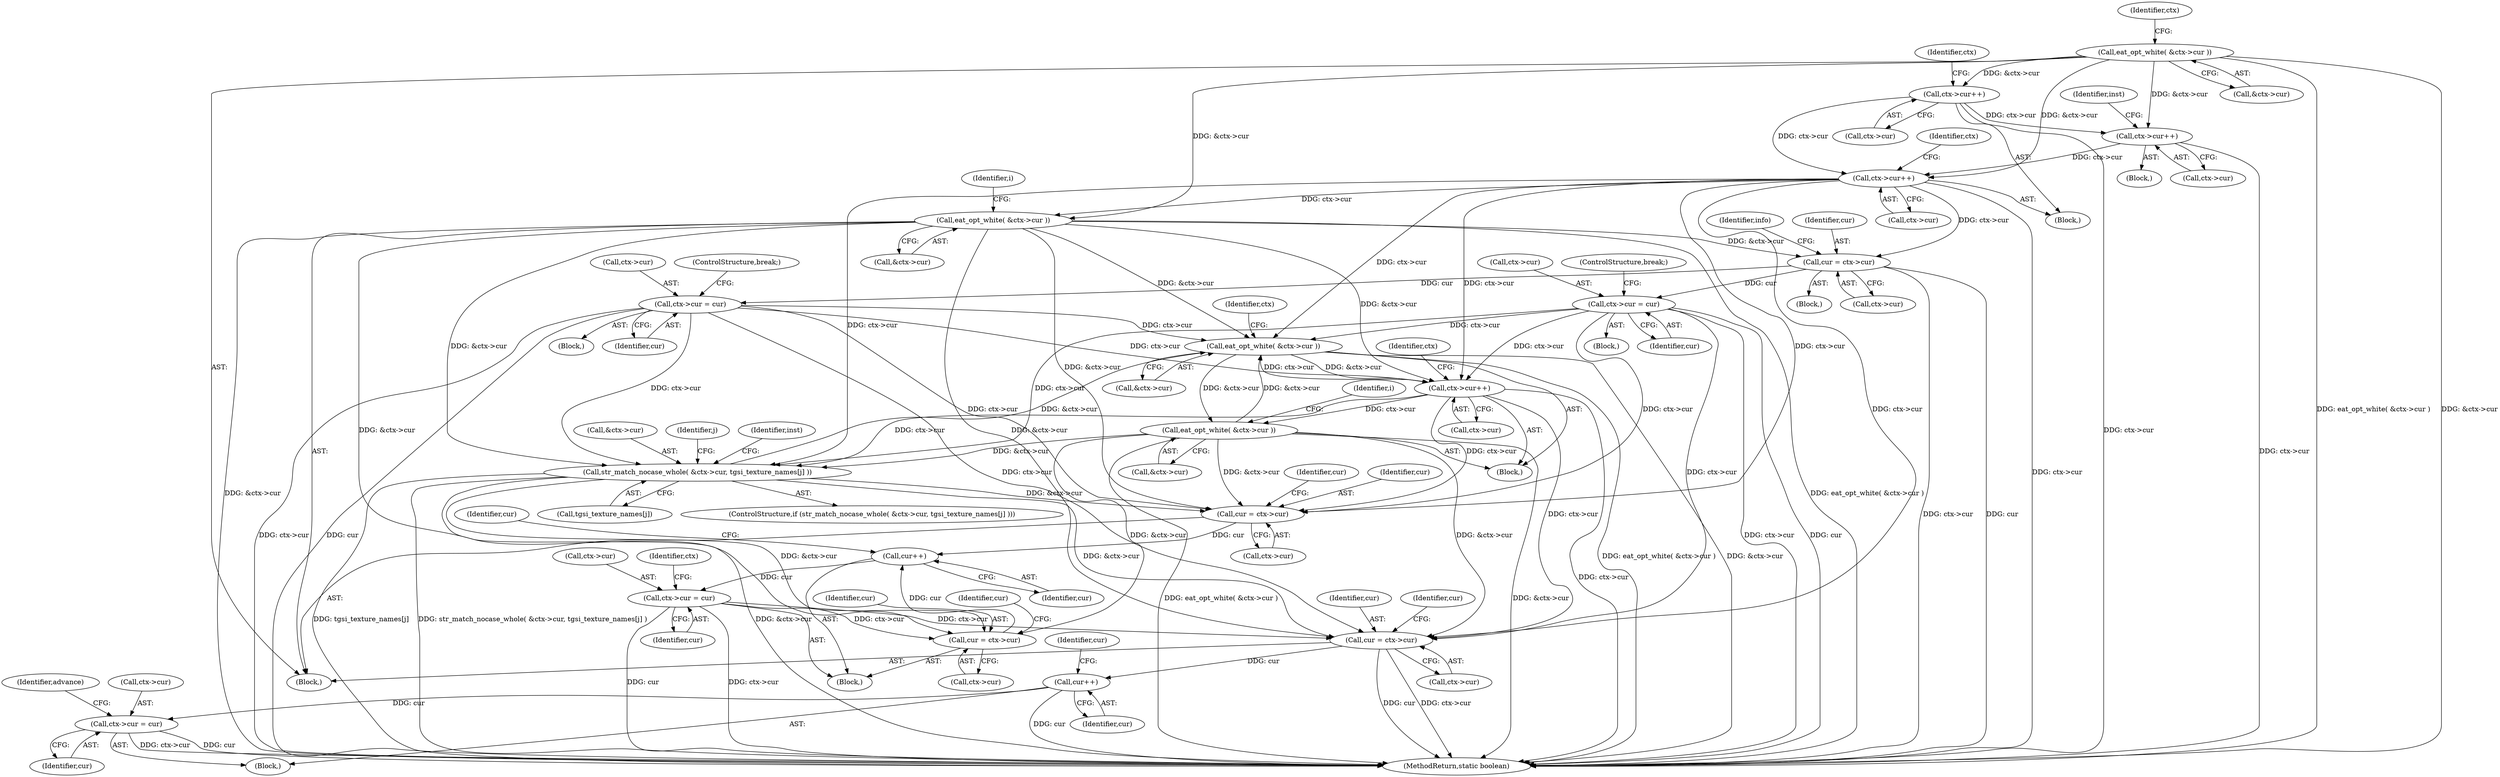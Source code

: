 digraph "0_virglrenderer_e534b51ca3c3cd25f3990589932a9ed711c59b27@pointer" {
"1002382" [label="(Call,cur = ctx->cur)"];
"1002363" [label="(Call,ctx->cur++)"];
"1002246" [label="(Call,eat_opt_white( &ctx->cur ))"];
"1002270" [label="(Call,ctx->cur++)"];
"1002282" [label="(Call,ctx->cur++)"];
"1002367" [label="(Call,eat_opt_white( &ctx->cur ))"];
"1002414" [label="(Call,ctx->cur = cur)"];
"1002533" [label="(Call,eat_opt_white( &ctx->cur ))"];
"1002551" [label="(Call,ctx->cur++)"];
"1002555" [label="(Call,eat_opt_white( &ctx->cur ))"];
"1002621" [label="(Call,str_match_nocase_whole( &ctx->cur, tgsi_texture_names[j] ))"];
"1002655" [label="(Call,cur = ctx->cur)"];
"1002680" [label="(Call,cur++)"];
"1002685" [label="(Call,ctx->cur = cur)"];
"1002702" [label="(Call,cur = ctx->cur)"];
"1002717" [label="(Call,cur = ctx->cur)"];
"1002736" [label="(Call,cur++)"];
"1002768" [label="(Call,ctx->cur = cur)"];
"1002431" [label="(Call,ctx->cur = cur)"];
"1002533" [label="(Call,eat_opt_white( &ctx->cur ))"];
"1002693" [label="(Identifier,ctx)"];
"1002655" [label="(Call,cur = ctx->cur)"];
"1002719" [label="(Call,ctx->cur)"];
"1002740" [label="(Identifier,cur)"];
"1002737" [label="(Identifier,cur)"];
"1002419" [label="(ControlStructure,break;)"];
"1002542" [label="(Identifier,ctx)"];
"1002703" [label="(Identifier,cur)"];
"1002432" [label="(Call,ctx->cur)"];
"1002363" [label="(Call,ctx->cur++)"];
"1002281" [label="(Block,)"];
"1002689" [label="(Identifier,cur)"];
"1002768" [label="(Call,ctx->cur = cur)"];
"1002436" [label="(ControlStructure,break;)"];
"1002367" [label="(Call,eat_opt_white( &ctx->cur ))"];
"1002622" [label="(Call,&ctx->cur)"];
"1002702" [label="(Call,cur = ctx->cur)"];
"1002626" [label="(Call,tgsi_texture_names[j])"];
"1002552" [label="(Call,ctx->cur)"];
"1002246" [label="(Call,eat_opt_white( &ctx->cur ))"];
"1002289" [label="(Identifier,inst)"];
"1002657" [label="(Call,ctx->cur)"];
"1002684" [label="(Identifier,cur)"];
"1002686" [label="(Call,ctx->cur)"];
"1002772" [label="(Identifier,cur)"];
"1002618" [label="(Identifier,j)"];
"1002769" [label="(Call,ctx->cur)"];
"1002532" [label="(Block,)"];
"1002282" [label="(Call,ctx->cur++)"];
"1002430" [label="(Block,)"];
"1002414" [label="(Call,ctx->cur = cur)"];
"1002717" [label="(Call,cur = ctx->cur)"];
"1002374" [label="(Identifier,i)"];
"1002382" [label="(Call,cur = ctx->cur)"];
"1002415" [label="(Call,ctx->cur)"];
"1002704" [label="(Call,ctx->cur)"];
"1002270" [label="(Call,ctx->cur++)"];
"1002370" [label="(Identifier,ctx)"];
"1002718" [label="(Identifier,cur)"];
"1002662" [label="(Identifier,cur)"];
"1002233" [label="(Block,)"];
"1002685" [label="(Call,ctx->cur = cur)"];
"1002724" [label="(Identifier,cur)"];
"1002255" [label="(Identifier,ctx)"];
"1002620" [label="(ControlStructure,if (str_match_nocase_whole( &ctx->cur, tgsi_texture_names[j] )))"];
"1002633" [label="(Identifier,inst)"];
"1002681" [label="(Identifier,cur)"];
"1002774" [label="(Identifier,advance)"];
"1002679" [label="(Block,)"];
"1002431" [label="(Call,ctx->cur = cur)"];
"1004167" [label="(MethodReturn,static boolean)"];
"1002621" [label="(Call,str_match_nocase_whole( &ctx->cur, tgsi_texture_names[j] ))"];
"1002709" [label="(Identifier,cur)"];
"1002551" [label="(Call,ctx->cur++)"];
"1002258" [label="(Block,)"];
"1002656" [label="(Identifier,cur)"];
"1002558" [label="(Identifier,ctx)"];
"1002247" [label="(Call,&ctx->cur)"];
"1002680" [label="(Call,cur++)"];
"1002736" [label="(Call,cur++)"];
"1002435" [label="(Identifier,cur)"];
"1002383" [label="(Identifier,cur)"];
"1002364" [label="(Call,ctx->cur)"];
"1002381" [label="(Block,)"];
"1002388" [label="(Identifier,info)"];
"1002734" [label="(Block,)"];
"1002562" [label="(Identifier,i)"];
"1002418" [label="(Identifier,cur)"];
"1002556" [label="(Call,&ctx->cur)"];
"1002278" [label="(Identifier,ctx)"];
"1002368" [label="(Call,&ctx->cur)"];
"1002283" [label="(Call,ctx->cur)"];
"1002413" [label="(Block,)"];
"1002384" [label="(Call,ctx->cur)"];
"1002555" [label="(Call,eat_opt_white( &ctx->cur ))"];
"1002534" [label="(Call,&ctx->cur)"];
"1002271" [label="(Call,ctx->cur)"];
"1002382" -> "1002381"  [label="AST: "];
"1002382" -> "1002384"  [label="CFG: "];
"1002383" -> "1002382"  [label="AST: "];
"1002384" -> "1002382"  [label="AST: "];
"1002388" -> "1002382"  [label="CFG: "];
"1002382" -> "1004167"  [label="DDG: cur"];
"1002382" -> "1004167"  [label="DDG: ctx->cur"];
"1002363" -> "1002382"  [label="DDG: ctx->cur"];
"1002367" -> "1002382"  [label="DDG: &ctx->cur"];
"1002382" -> "1002414"  [label="DDG: cur"];
"1002382" -> "1002431"  [label="DDG: cur"];
"1002363" -> "1002258"  [label="AST: "];
"1002363" -> "1002364"  [label="CFG: "];
"1002364" -> "1002363"  [label="AST: "];
"1002370" -> "1002363"  [label="CFG: "];
"1002363" -> "1004167"  [label="DDG: ctx->cur"];
"1002246" -> "1002363"  [label="DDG: &ctx->cur"];
"1002270" -> "1002363"  [label="DDG: ctx->cur"];
"1002282" -> "1002363"  [label="DDG: ctx->cur"];
"1002363" -> "1002367"  [label="DDG: ctx->cur"];
"1002363" -> "1002533"  [label="DDG: ctx->cur"];
"1002363" -> "1002551"  [label="DDG: ctx->cur"];
"1002363" -> "1002621"  [label="DDG: ctx->cur"];
"1002363" -> "1002655"  [label="DDG: ctx->cur"];
"1002363" -> "1002717"  [label="DDG: ctx->cur"];
"1002246" -> "1002233"  [label="AST: "];
"1002246" -> "1002247"  [label="CFG: "];
"1002247" -> "1002246"  [label="AST: "];
"1002255" -> "1002246"  [label="CFG: "];
"1002246" -> "1004167"  [label="DDG: eat_opt_white( &ctx->cur )"];
"1002246" -> "1004167"  [label="DDG: &ctx->cur"];
"1002246" -> "1002270"  [label="DDG: &ctx->cur"];
"1002246" -> "1002282"  [label="DDG: &ctx->cur"];
"1002246" -> "1002367"  [label="DDG: &ctx->cur"];
"1002270" -> "1002258"  [label="AST: "];
"1002270" -> "1002271"  [label="CFG: "];
"1002271" -> "1002270"  [label="AST: "];
"1002278" -> "1002270"  [label="CFG: "];
"1002270" -> "1004167"  [label="DDG: ctx->cur"];
"1002270" -> "1002282"  [label="DDG: ctx->cur"];
"1002282" -> "1002281"  [label="AST: "];
"1002282" -> "1002283"  [label="CFG: "];
"1002283" -> "1002282"  [label="AST: "];
"1002289" -> "1002282"  [label="CFG: "];
"1002282" -> "1004167"  [label="DDG: ctx->cur"];
"1002367" -> "1002233"  [label="AST: "];
"1002367" -> "1002368"  [label="CFG: "];
"1002368" -> "1002367"  [label="AST: "];
"1002374" -> "1002367"  [label="CFG: "];
"1002367" -> "1004167"  [label="DDG: eat_opt_white( &ctx->cur )"];
"1002367" -> "1004167"  [label="DDG: &ctx->cur"];
"1002367" -> "1002533"  [label="DDG: &ctx->cur"];
"1002367" -> "1002551"  [label="DDG: &ctx->cur"];
"1002367" -> "1002621"  [label="DDG: &ctx->cur"];
"1002367" -> "1002655"  [label="DDG: &ctx->cur"];
"1002367" -> "1002702"  [label="DDG: &ctx->cur"];
"1002367" -> "1002717"  [label="DDG: &ctx->cur"];
"1002414" -> "1002413"  [label="AST: "];
"1002414" -> "1002418"  [label="CFG: "];
"1002415" -> "1002414"  [label="AST: "];
"1002418" -> "1002414"  [label="AST: "];
"1002419" -> "1002414"  [label="CFG: "];
"1002414" -> "1004167"  [label="DDG: cur"];
"1002414" -> "1004167"  [label="DDG: ctx->cur"];
"1002414" -> "1002533"  [label="DDG: ctx->cur"];
"1002414" -> "1002551"  [label="DDG: ctx->cur"];
"1002414" -> "1002621"  [label="DDG: ctx->cur"];
"1002414" -> "1002655"  [label="DDG: ctx->cur"];
"1002414" -> "1002717"  [label="DDG: ctx->cur"];
"1002533" -> "1002532"  [label="AST: "];
"1002533" -> "1002534"  [label="CFG: "];
"1002534" -> "1002533"  [label="AST: "];
"1002542" -> "1002533"  [label="CFG: "];
"1002533" -> "1004167"  [label="DDG: &ctx->cur"];
"1002533" -> "1004167"  [label="DDG: eat_opt_white( &ctx->cur )"];
"1002551" -> "1002533"  [label="DDG: ctx->cur"];
"1002431" -> "1002533"  [label="DDG: ctx->cur"];
"1002555" -> "1002533"  [label="DDG: &ctx->cur"];
"1002621" -> "1002533"  [label="DDG: &ctx->cur"];
"1002533" -> "1002551"  [label="DDG: &ctx->cur"];
"1002533" -> "1002555"  [label="DDG: &ctx->cur"];
"1002551" -> "1002532"  [label="AST: "];
"1002551" -> "1002552"  [label="CFG: "];
"1002552" -> "1002551"  [label="AST: "];
"1002558" -> "1002551"  [label="CFG: "];
"1002551" -> "1004167"  [label="DDG: ctx->cur"];
"1002431" -> "1002551"  [label="DDG: ctx->cur"];
"1002551" -> "1002555"  [label="DDG: ctx->cur"];
"1002551" -> "1002621"  [label="DDG: ctx->cur"];
"1002551" -> "1002655"  [label="DDG: ctx->cur"];
"1002551" -> "1002717"  [label="DDG: ctx->cur"];
"1002555" -> "1002532"  [label="AST: "];
"1002555" -> "1002556"  [label="CFG: "];
"1002556" -> "1002555"  [label="AST: "];
"1002562" -> "1002555"  [label="CFG: "];
"1002555" -> "1004167"  [label="DDG: eat_opt_white( &ctx->cur )"];
"1002555" -> "1004167"  [label="DDG: &ctx->cur"];
"1002555" -> "1002621"  [label="DDG: &ctx->cur"];
"1002555" -> "1002655"  [label="DDG: &ctx->cur"];
"1002555" -> "1002702"  [label="DDG: &ctx->cur"];
"1002555" -> "1002717"  [label="DDG: &ctx->cur"];
"1002621" -> "1002620"  [label="AST: "];
"1002621" -> "1002626"  [label="CFG: "];
"1002622" -> "1002621"  [label="AST: "];
"1002626" -> "1002621"  [label="AST: "];
"1002633" -> "1002621"  [label="CFG: "];
"1002618" -> "1002621"  [label="CFG: "];
"1002621" -> "1004167"  [label="DDG: tgsi_texture_names[j]"];
"1002621" -> "1004167"  [label="DDG: str_match_nocase_whole( &ctx->cur, tgsi_texture_names[j] )"];
"1002621" -> "1004167"  [label="DDG: &ctx->cur"];
"1002431" -> "1002621"  [label="DDG: ctx->cur"];
"1002621" -> "1002655"  [label="DDG: &ctx->cur"];
"1002621" -> "1002702"  [label="DDG: &ctx->cur"];
"1002621" -> "1002717"  [label="DDG: &ctx->cur"];
"1002655" -> "1002233"  [label="AST: "];
"1002655" -> "1002657"  [label="CFG: "];
"1002656" -> "1002655"  [label="AST: "];
"1002657" -> "1002655"  [label="AST: "];
"1002662" -> "1002655"  [label="CFG: "];
"1002431" -> "1002655"  [label="DDG: ctx->cur"];
"1002655" -> "1002680"  [label="DDG: cur"];
"1002680" -> "1002679"  [label="AST: "];
"1002680" -> "1002681"  [label="CFG: "];
"1002681" -> "1002680"  [label="AST: "];
"1002684" -> "1002680"  [label="CFG: "];
"1002702" -> "1002680"  [label="DDG: cur"];
"1002680" -> "1002685"  [label="DDG: cur"];
"1002685" -> "1002679"  [label="AST: "];
"1002685" -> "1002689"  [label="CFG: "];
"1002686" -> "1002685"  [label="AST: "];
"1002689" -> "1002685"  [label="AST: "];
"1002693" -> "1002685"  [label="CFG: "];
"1002685" -> "1004167"  [label="DDG: cur"];
"1002685" -> "1004167"  [label="DDG: ctx->cur"];
"1002685" -> "1002702"  [label="DDG: ctx->cur"];
"1002685" -> "1002717"  [label="DDG: ctx->cur"];
"1002702" -> "1002679"  [label="AST: "];
"1002702" -> "1002704"  [label="CFG: "];
"1002703" -> "1002702"  [label="AST: "];
"1002704" -> "1002702"  [label="AST: "];
"1002709" -> "1002702"  [label="CFG: "];
"1002717" -> "1002233"  [label="AST: "];
"1002717" -> "1002719"  [label="CFG: "];
"1002718" -> "1002717"  [label="AST: "];
"1002719" -> "1002717"  [label="AST: "];
"1002724" -> "1002717"  [label="CFG: "];
"1002717" -> "1004167"  [label="DDG: ctx->cur"];
"1002717" -> "1004167"  [label="DDG: cur"];
"1002431" -> "1002717"  [label="DDG: ctx->cur"];
"1002717" -> "1002736"  [label="DDG: cur"];
"1002736" -> "1002734"  [label="AST: "];
"1002736" -> "1002737"  [label="CFG: "];
"1002737" -> "1002736"  [label="AST: "];
"1002740" -> "1002736"  [label="CFG: "];
"1002736" -> "1004167"  [label="DDG: cur"];
"1002736" -> "1002768"  [label="DDG: cur"];
"1002768" -> "1002734"  [label="AST: "];
"1002768" -> "1002772"  [label="CFG: "];
"1002769" -> "1002768"  [label="AST: "];
"1002772" -> "1002768"  [label="AST: "];
"1002774" -> "1002768"  [label="CFG: "];
"1002768" -> "1004167"  [label="DDG: cur"];
"1002768" -> "1004167"  [label="DDG: ctx->cur"];
"1002431" -> "1002430"  [label="AST: "];
"1002431" -> "1002435"  [label="CFG: "];
"1002432" -> "1002431"  [label="AST: "];
"1002435" -> "1002431"  [label="AST: "];
"1002436" -> "1002431"  [label="CFG: "];
"1002431" -> "1004167"  [label="DDG: ctx->cur"];
"1002431" -> "1004167"  [label="DDG: cur"];
}
